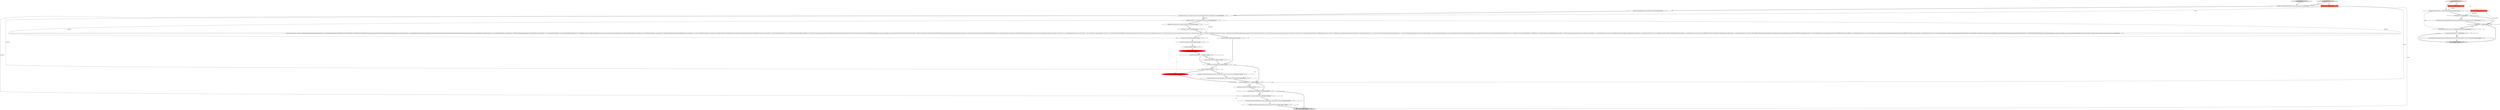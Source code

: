 digraph {
5 [style = filled, label = "Composite parent@@@2@@@['1', '1', '0']", fillcolor = tomato, shape = box image = "AAA0AAABBB1BBB"];
0 [style = filled, label = "columnsViewer.setInput(attributes)@@@180@@@['1', '1', '0']", fillcolor = white, shape = ellipse image = "AAA0AAABBB1BBB"];
34 [style = filled, label = "columnIndex == 0@@@4@@@['0', '0', '1']", fillcolor = white, shape = diamond image = "AAA0AAABBB3BBB"];
39 [style = filled, label = "return DBeaverIcons.getImage(constraint.isOrderDescending()? UIIcon.SORT_DECREASE: UIIcon.SORT_INCREASE)@@@10@@@['0', '0', '1']", fillcolor = white, shape = ellipse image = "AAA0AAABBB3BBB"];
33 [style = filled, label = "Object element@@@2@@@['0', '0', '1']", fillcolor = tomato, shape = box image = "AAA0AAABBB3BBB"];
22 [style = filled, label = "warnLabel.setText(ResultSetMessages.controls_resultset_filter_warning_custom_order_disabled)@@@190@@@['0', '1', '0']", fillcolor = white, shape = ellipse image = "AAA0AAABBB2BBB"];
10 [style = filled, label = "columnsViewer.setInput(attributes)@@@174@@@['1', '0', '0']", fillcolor = white, shape = ellipse image = "AAA0AAABBB1BBB"];
27 [style = filled, label = "warnLabel.setForeground(parent.getDisplay().getSystemColor(SWT.COLOR_RED))@@@191@@@['0', '1', '0']", fillcolor = white, shape = ellipse image = "AAA0AAABBB2BBB"];
12 [style = filled, label = "tabFolder.setLayoutData(new GridData(GridData.FILL_BOTH))@@@7@@@['1', '1', '0']", fillcolor = white, shape = ellipse image = "AAA0AAABBB1BBB"];
25 [style = filled, label = "Label warnLabel = new Label(composite,SWT.NONE)@@@189@@@['0', '1', '0']", fillcolor = white, shape = ellipse image = "AAA0AAABBB2BBB"];
1 [style = filled, label = "criteriaColumn.setWidth(200)@@@178@@@['1', '0', '0']", fillcolor = white, shape = ellipse image = "AAA0AAABBB1BBB"];
30 [style = filled, label = "DBDAttributeBinding binding = (DBDAttributeBinding)element@@@3@@@['0', '0', '1']", fillcolor = white, shape = ellipse image = "AAA0AAABBB3BBB"];
8 [style = filled, label = "warnLabel.setText(ResultSetMessages.controls_resultset_filter_warning_custom_order_disabled)@@@182@@@['1', '0', '0']", fillcolor = white, shape = ellipse image = "AAA0AAABBB1BBB"];
20 [style = filled, label = "return parent@@@193@@@['0', '1', '0']", fillcolor = lightgray, shape = ellipse image = "AAA0AAABBB2BBB"];
6 [style = filled, label = "warnLabel.setForeground(parent.getDisplay().getSystemColor(SWT.COLOR_RED))@@@183@@@['1', '0', '0']", fillcolor = white, shape = ellipse image = "AAA0AAABBB1BBB"];
11 [style = filled, label = "criteriaColumn.getWidth() < 200@@@185@@@['1', '1', '0']", fillcolor = white, shape = diamond image = "AAA0AAABBB1BBB"];
21 [style = filled, label = "criteriaColumn.setWidth(200)@@@186@@@['0', '1', '0']", fillcolor = white, shape = ellipse image = "AAA0AAABBB2BBB"];
19 [style = filled, label = "refreshData()@@@175@@@['1', '0', '0']", fillcolor = white, shape = ellipse image = "AAA0AAABBB1BBB"];
32 [style = filled, label = "constraint.getOrderPosition() > 0@@@9@@@['0', '0', '1']", fillcolor = white, shape = diamond image = "AAA0AAABBB3BBB"];
3 [style = filled, label = "Composite composite = (Composite)super.edu.fdu.CPPDG.tinypdg.pe.ExpressionInfo@a0a7cparent@@@5@@@['1', '1', '0']", fillcolor = white, shape = ellipse image = "AAA0AAABBB1BBB"];
17 [style = filled, label = "criteriaColumn.getWidth() < 200@@@177@@@['1', '0', '0']", fillcolor = white, shape = diamond image = "AAA0AAABBB1BBB"];
35 [style = filled, label = "DBDAttributeConstraint constraint = getBindingConstraint(binding)@@@8@@@['0', '0', '1']", fillcolor = white, shape = ellipse image = "AAA0AAABBB3BBB"];
37 [style = filled, label = "getColumnImage['0', '0', '1']", fillcolor = lightgray, shape = diamond image = "AAA0AAABBB3BBB"];
15 [style = filled, label = "createDialogArea['1', '0', '0']", fillcolor = lightgray, shape = diamond image = "AAA0AAABBB1BBB"];
38 [style = filled, label = "return DBeaverIcons.getImage(DBValueFormatting.getObjectImage(binding.getMetaAttribute()))@@@5@@@['0', '0', '1']", fillcolor = white, shape = ellipse image = "AAA0AAABBB3BBB"];
31 [style = filled, label = "columnIndex == 2@@@7@@@['0', '0', '1']", fillcolor = white, shape = diamond image = "AAA0AAABBB3BBB"];
7 [style = filled, label = "UIUtils.asyncExec(null)@@@176@@@['1', '0', '0']", fillcolor = red, shape = ellipse image = "AAA1AAABBB1BBB"];
4 [style = filled, label = "TreeColumn criteriaColumn@@@8@@@['1', '1', '0']", fillcolor = white, shape = ellipse image = "AAA0AAABBB1BBB"];
2 [style = filled, label = "getShell().setText(ResultSetMessages.controls_resultset_filter_title)@@@3@@@['1', '1', '0']", fillcolor = white, shape = ellipse image = "AAA0AAABBB1BBB"];
36 [style = filled, label = "return null@@@13@@@['0', '0', '1']", fillcolor = lightgray, shape = ellipse image = "AAA0AAABBB3BBB"];
24 [style = filled, label = "createCustomFilters(tabFolder)@@@179@@@['0', '1', '0']", fillcolor = white, shape = ellipse image = "AAA0AAABBB2BBB"];
23 [style = filled, label = "UIUtils.asyncExec(null)@@@182@@@['0', '1', '0']", fillcolor = red, shape = ellipse image = "AAA1AAABBB2BBB"];
18 [style = filled, label = "createCustomFilters(tabFolder)@@@173@@@['1', '0', '0']", fillcolor = white, shape = ellipse image = "AAA0AAABBB1BBB"];
13 [style = filled, label = "getShell().setImage(DBeaverIcons.getImage(UIIcon.FILTER))@@@4@@@['1', '1', '0']", fillcolor = white, shape = ellipse image = "AAA0AAABBB1BBB"];
16 [style = filled, label = "{Composite columnsGroup = UIUtils.createPlaceholder(tabFolder,1)FilteredTree filteredTree = new FilteredTree(columnsGroup,SWT.SINGLE | SWT.FULL_SELECTION | SWT.CHECK,new PatternFilter(),true){@Override protected TreeViewer doCreateTreeViewer(Composite parent,int style){columnsViewer = new CheckboxTreeViewer(columnsGroup,style)return columnsViewer}}columnsViewer.setContentProvider(new TreeContentProvider(){@Override public Object(( getChildren(Object parentElement){final java.util.List<DBDAttributeBinding> nestedBindings = ((DBDAttributeBinding)parentElement).getNestedBindings()if (nestedBindings == null || nestedBindings.isEmpty()) {return null}final DBDAttributeBinding(( res = nestedBindings.toArray(new DBDAttributeBinding(((()Arrays.sort(res,activeSorter)return res}@Override public boolean hasChildren(Object element){final java.util.List<DBDAttributeBinding> nestedBindings = ((DBDAttributeBinding)element).getNestedBindings()return nestedBindings != null && !nestedBindings.isEmpty()}})columnsViewer.setLabelProvider(new ColumnLabelProvider())columnsViewer.setCheckStateProvider(new CheckStateProvider())final Tree columnsTree = columnsViewer.getTree()GridData gd = new GridData(GridData.FILL_BOTH)gd.heightHint = 300columnsTree.setLayoutData(gd)columnsTree.setHeaderVisible(true)columnsTree.setLinesVisible(true)UIUtils.createTreeColumn(columnsTree,SWT.LEFT,ResultSetMessages.controls_resultset_filter_column_name)UIUtils.createTreeColumn(columnsTree,SWT.LEFT,\"#\")UIUtils.createTreeColumn(columnsTree,SWT.LEFT,ResultSetMessages.controls_resultset_filter_column_order)criteriaColumn = UIUtils.createTreeColumn(columnsTree,SWT.LEFT,ResultSetMessages.controls_resultset_filter_column_criteria)new CustomTreeEditor(columnsTree){@Override protected Control createEditor(Tree table,int index,TreeItem item){if (index == 2) {toggleColumnOrder(item)return null}if (index == 3 && resultSetViewer.supportsDataFilter()) {Text text = new Text(columnsTree,SWT.BORDER)text.setText(item.getText(index))text.selectAll()return text}return null}@Override protected void saveEditorValue(Control control,int index,TreeItem item){Text text = (Text)controlString criteria = text.getText().trim()DBDAttributeConstraint constraint = getBindingConstraint((DBDAttributeBinding)item.getData())if (CommonUtils.isEmpty(criteria)) {constraint.setCriteria(null)}{constraint.setCriteria(criteria)}item.setText(3,criteria)}private void toggleColumnOrder(TreeItem item){DBDAttributeConstraint constraint = getBindingConstraint((DBDAttributeBinding)item.getData())if (constraint.getOrderPosition() == 0) {constraint.setOrderPosition(dataFilter.getMaxOrderingPosition() + 1)constraint.setOrderDescending(false)}if (!constraint.isOrderDescending()) {constraint.setOrderDescending(true)}{constraint.setOrderPosition(0)constraint.setOrderDescending(false)}columnsViewer.refresh()}}columnsViewer.addCheckStateListener(null){ToolBar toolbar = new ToolBar(columnsGroup,SWT.HORIZONTAL | SWT.RIGHT)gd = new GridData(GridData.FILL_HORIZONTAL)gd.verticalIndent = 3toolbar.setLayoutData(gd)toolbar.setLayout(new FillLayout())moveTopButton = createToolItem(toolbar,\"Move to top\",UIIcon.ARROW_TOP,null)moveTopButton.setEnabled(false)moveUpButton = createToolItem(toolbar,\"Move up\",UIIcon.ARROW_UP,null)moveUpButton.setEnabled(false)moveDownButton = createToolItem(toolbar,\"Move down\",UIIcon.ARROW_DOWN,null)moveDownButton.setEnabled(false)moveBottomButton = createToolItem(toolbar,\"Move to bottom\",UIIcon.ARROW_BOTTOM,null)moveBottomButton.setEnabled(false)UIUtils.createToolBarSeparator(toolbar,SWT.VERTICAL)createToolItem(toolbar,\"Sort\",UIIcon.SORT,null)UIUtils.createToolBarSeparator(toolbar,SWT.VERTICAL)ToolItem showAllButton = createToolItem(toolbar,\"Show All\",null,null)showAllButton.setImage(UIUtils.getShardImage(ISharedImages.IMG_ETOOL_DEF_PERSPECTIVE))ToolItem showNoneButton = createToolItem(toolbar,\"Show None\",null,null)showNoneButton.setImage(UIUtils.getShardImage(ISharedImages.IMG_ELCL_REMOVEALL))createToolItem(toolbar,\"Reset\",UIIcon.REFRESH,null)columnsViewer.addSelectionChangedListener(null)}TabItem libsTab = new TabItem(tabFolder,SWT.NONE)libsTab.setText(ResultSetMessages.controls_resultset_filter_group_columns)libsTab.setToolTipText(\"Set criteria and order for individual column(s)\")libsTab.setControl(columnsGroup)}@@@9@@@['1', '1', '0']", fillcolor = white, shape = ellipse image = "AAA0AAABBB1BBB"];
26 [style = filled, label = "!resultSetViewer.supportsDataFilter()@@@188@@@['0', '1', '0']", fillcolor = white, shape = diamond image = "AAA0AAABBB2BBB"];
28 [style = filled, label = "createDialogArea['0', '1', '0']", fillcolor = lightgray, shape = diamond image = "AAA0AAABBB2BBB"];
29 [style = filled, label = "int columnIndex@@@2@@@['0', '0', '1']", fillcolor = tomato, shape = box image = "AAA0AAABBB3BBB"];
14 [style = filled, label = "refreshData()@@@181@@@['1', '1', '0']", fillcolor = white, shape = ellipse image = "AAA0AAABBB1BBB"];
9 [style = filled, label = "TabFolder tabFolder = new TabFolder(composite,SWT.NONE)@@@6@@@['1', '1', '0']", fillcolor = white, shape = ellipse image = "AAA0AAABBB1BBB"];
15->5 [style = dotted, label="true"];
37->33 [style = dotted, label="true"];
15->2 [style = bold, label=""];
16->18 [style = bold, label=""];
7->17 [style = bold, label=""];
7->23 [style = dashed, label="0"];
17->1 [style = bold, label=""];
25->22 [style = bold, label=""];
9->18 [style = solid, label="tabFolder"];
31->35 [style = dotted, label="true"];
32->39 [style = dotted, label="true"];
3->14 [style = solid, label="composite"];
24->0 [style = bold, label=""];
26->25 [style = dotted, label="true"];
37->30 [style = bold, label=""];
10->19 [style = bold, label=""];
16->24 [style = bold, label=""];
11->21 [style = bold, label=""];
26->25 [style = bold, label=""];
17->1 [style = dotted, label="true"];
26->27 [style = dotted, label="true"];
5->3 [style = solid, label="parent"];
0->11 [style = bold, label=""];
26->20 [style = bold, label=""];
34->31 [style = bold, label=""];
31->36 [style = bold, label=""];
8->6 [style = bold, label=""];
30->34 [style = bold, label=""];
35->32 [style = bold, label=""];
1->0 [style = bold, label=""];
38->31 [style = bold, label=""];
26->22 [style = dotted, label="true"];
37->29 [style = dotted, label="true"];
0->6 [style = dotted, label="true"];
5->11 [style = solid, label="parent"];
34->38 [style = dotted, label="true"];
31->32 [style = dotted, label="true"];
2->13 [style = bold, label=""];
9->24 [style = solid, label="tabFolder"];
0->8 [style = dotted, label="true"];
3->9 [style = bold, label=""];
9->16 [style = solid, label="tabFolder"];
29->34 [style = solid, label="columnIndex"];
11->26 [style = bold, label=""];
0->14 [style = bold, label=""];
21->26 [style = bold, label=""];
28->2 [style = bold, label=""];
17->0 [style = bold, label=""];
28->5 [style = dotted, label="true"];
31->35 [style = bold, label=""];
13->3 [style = bold, label=""];
3->25 [style = solid, label="composite"];
12->4 [style = bold, label=""];
18->10 [style = bold, label=""];
14->23 [style = bold, label=""];
22->27 [style = bold, label=""];
6->11 [style = bold, label=""];
5->20 [style = solid, label="parent"];
32->36 [style = bold, label=""];
0->14 [style = dotted, label="true"];
32->39 [style = bold, label=""];
30->35 [style = solid, label="binding"];
14->8 [style = bold, label=""];
9->12 [style = bold, label=""];
34->38 [style = bold, label=""];
11->21 [style = dotted, label="true"];
23->11 [style = bold, label=""];
39->36 [style = bold, label=""];
19->7 [style = bold, label=""];
27->20 [style = bold, label=""];
3->9 [style = solid, label="composite"];
4->16 [style = bold, label=""];
33->30 [style = solid, label="element"];
29->31 [style = solid, label="columnIndex"];
}
